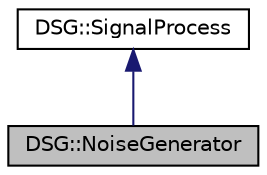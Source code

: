 digraph "DSG::NoiseGenerator"
{
  edge [fontname="Helvetica",fontsize="10",labelfontname="Helvetica",labelfontsize="10"];
  node [fontname="Helvetica",fontsize="10",shape=record];
  Node1 [label="DSG::NoiseGenerator",height=0.2,width=0.4,color="black", fillcolor="grey75", style="filled", fontcolor="black"];
  Node2 -> Node1 [dir="back",color="midnightblue",fontsize="10",style="solid"];
  Node2 [label="DSG::SignalProcess",height=0.2,width=0.4,color="black", fillcolor="white", style="filled",URL="$class_d_s_g_1_1_signal_process.html",tooltip="DSG::SignalProcess - Defines Base Interface For Audio Processing. "];
}
